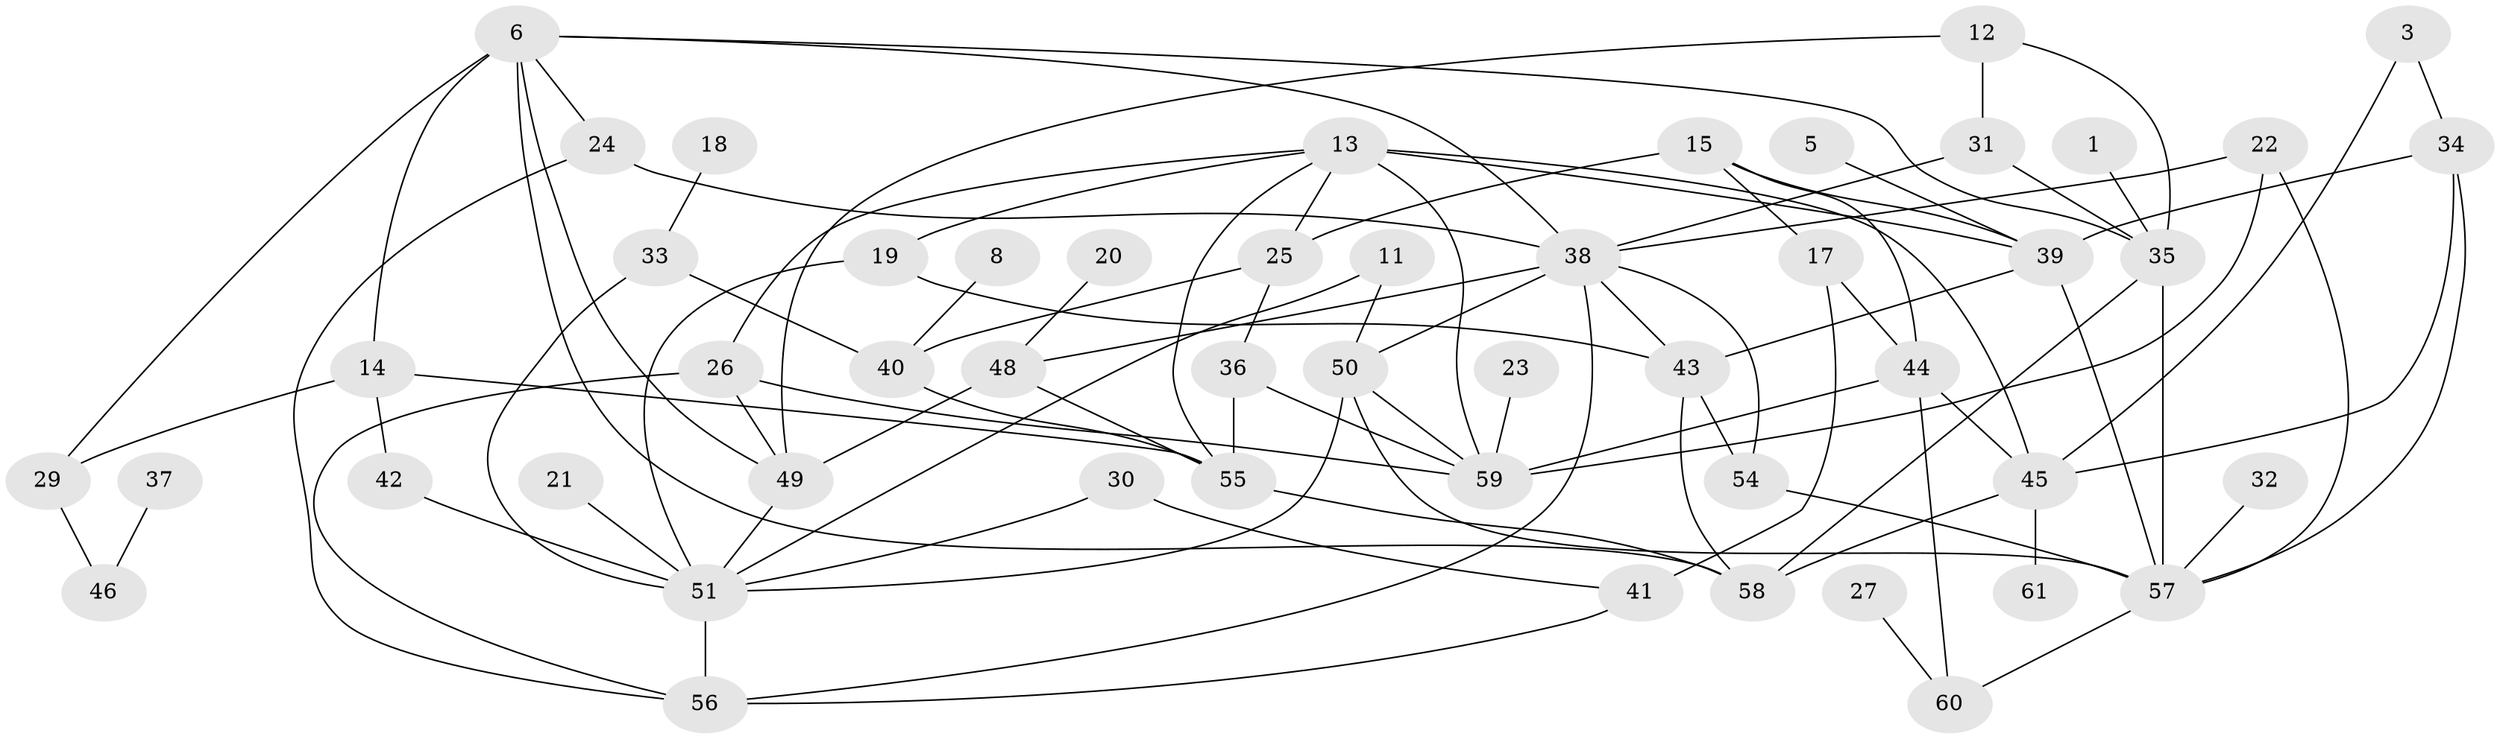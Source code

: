// original degree distribution, {2: 0.2540983606557377, 1: 0.16393442622950818, 5: 0.040983606557377046, 0: 0.08196721311475409, 4: 0.19672131147540983, 6: 0.040983606557377046, 3: 0.21311475409836064, 7: 0.00819672131147541}
// Generated by graph-tools (version 1.1) at 2025/25/03/09/25 03:25:13]
// undirected, 51 vertices, 93 edges
graph export_dot {
graph [start="1"]
  node [color=gray90,style=filled];
  1;
  3;
  5;
  6;
  8;
  11;
  12;
  13;
  14;
  15;
  17;
  18;
  19;
  20;
  21;
  22;
  23;
  24;
  25;
  26;
  27;
  29;
  30;
  31;
  32;
  33;
  34;
  35;
  36;
  37;
  38;
  39;
  40;
  41;
  42;
  43;
  44;
  45;
  46;
  48;
  49;
  50;
  51;
  54;
  55;
  56;
  57;
  58;
  59;
  60;
  61;
  1 -- 35 [weight=1.0];
  3 -- 34 [weight=1.0];
  3 -- 45 [weight=1.0];
  5 -- 39 [weight=1.0];
  6 -- 14 [weight=1.0];
  6 -- 24 [weight=1.0];
  6 -- 29 [weight=1.0];
  6 -- 35 [weight=1.0];
  6 -- 38 [weight=1.0];
  6 -- 49 [weight=1.0];
  6 -- 58 [weight=1.0];
  8 -- 40 [weight=1.0];
  11 -- 50 [weight=1.0];
  11 -- 51 [weight=1.0];
  12 -- 31 [weight=1.0];
  12 -- 35 [weight=1.0];
  12 -- 49 [weight=1.0];
  13 -- 19 [weight=1.0];
  13 -- 25 [weight=1.0];
  13 -- 26 [weight=1.0];
  13 -- 39 [weight=1.0];
  13 -- 45 [weight=2.0];
  13 -- 55 [weight=1.0];
  13 -- 59 [weight=1.0];
  14 -- 29 [weight=1.0];
  14 -- 42 [weight=1.0];
  14 -- 55 [weight=1.0];
  15 -- 17 [weight=1.0];
  15 -- 25 [weight=2.0];
  15 -- 39 [weight=1.0];
  15 -- 44 [weight=1.0];
  17 -- 41 [weight=1.0];
  17 -- 44 [weight=1.0];
  18 -- 33 [weight=1.0];
  19 -- 43 [weight=1.0];
  19 -- 51 [weight=1.0];
  20 -- 48 [weight=1.0];
  21 -- 51 [weight=1.0];
  22 -- 38 [weight=1.0];
  22 -- 57 [weight=1.0];
  22 -- 59 [weight=1.0];
  23 -- 59 [weight=1.0];
  24 -- 38 [weight=1.0];
  24 -- 56 [weight=1.0];
  25 -- 36 [weight=1.0];
  25 -- 40 [weight=1.0];
  26 -- 49 [weight=1.0];
  26 -- 56 [weight=1.0];
  26 -- 59 [weight=1.0];
  27 -- 60 [weight=1.0];
  29 -- 46 [weight=1.0];
  30 -- 41 [weight=1.0];
  30 -- 51 [weight=1.0];
  31 -- 35 [weight=1.0];
  31 -- 38 [weight=1.0];
  32 -- 57 [weight=1.0];
  33 -- 40 [weight=1.0];
  33 -- 51 [weight=1.0];
  34 -- 39 [weight=1.0];
  34 -- 45 [weight=1.0];
  34 -- 57 [weight=1.0];
  35 -- 57 [weight=1.0];
  35 -- 58 [weight=1.0];
  36 -- 55 [weight=1.0];
  36 -- 59 [weight=1.0];
  37 -- 46 [weight=1.0];
  38 -- 43 [weight=1.0];
  38 -- 48 [weight=1.0];
  38 -- 50 [weight=2.0];
  38 -- 54 [weight=1.0];
  38 -- 56 [weight=1.0];
  39 -- 43 [weight=1.0];
  39 -- 57 [weight=1.0];
  40 -- 55 [weight=1.0];
  41 -- 56 [weight=1.0];
  42 -- 51 [weight=2.0];
  43 -- 54 [weight=1.0];
  43 -- 58 [weight=1.0];
  44 -- 45 [weight=1.0];
  44 -- 59 [weight=2.0];
  44 -- 60 [weight=1.0];
  45 -- 58 [weight=1.0];
  45 -- 61 [weight=1.0];
  48 -- 49 [weight=1.0];
  48 -- 55 [weight=1.0];
  49 -- 51 [weight=1.0];
  50 -- 51 [weight=1.0];
  50 -- 57 [weight=1.0];
  50 -- 59 [weight=1.0];
  51 -- 56 [weight=1.0];
  54 -- 57 [weight=1.0];
  55 -- 58 [weight=1.0];
  57 -- 60 [weight=1.0];
}
